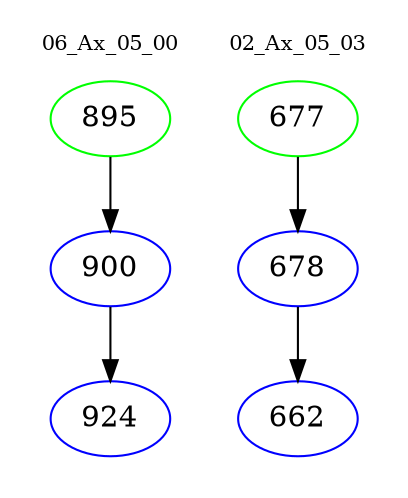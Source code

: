 digraph{
subgraph cluster_0 {
color = white
label = "06_Ax_05_00";
fontsize=10;
T0_895 [label="895", color="green"]
T0_895 -> T0_900 [color="black"]
T0_900 [label="900", color="blue"]
T0_900 -> T0_924 [color="black"]
T0_924 [label="924", color="blue"]
}
subgraph cluster_1 {
color = white
label = "02_Ax_05_03";
fontsize=10;
T1_677 [label="677", color="green"]
T1_677 -> T1_678 [color="black"]
T1_678 [label="678", color="blue"]
T1_678 -> T1_662 [color="black"]
T1_662 [label="662", color="blue"]
}
}
